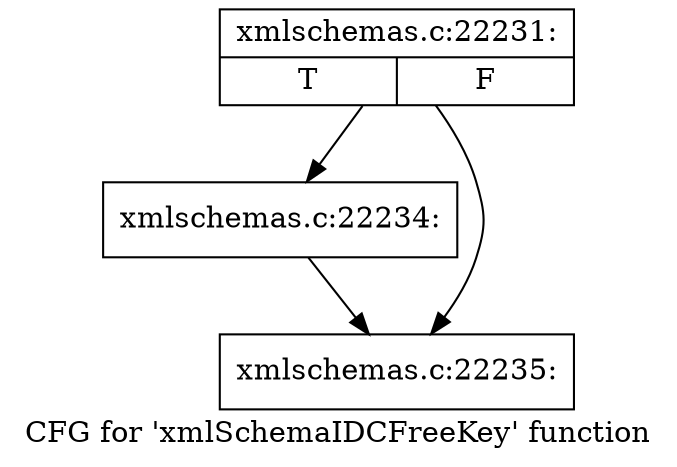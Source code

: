 digraph "CFG for 'xmlSchemaIDCFreeKey' function" {
	label="CFG for 'xmlSchemaIDCFreeKey' function";

	Node0x545d2a0 [shape=record,label="{xmlschemas.c:22231:|{<s0>T|<s1>F}}"];
	Node0x545d2a0 -> Node0x545e590;
	Node0x545d2a0 -> Node0x545d2f0;
	Node0x545e590 [shape=record,label="{xmlschemas.c:22234:}"];
	Node0x545e590 -> Node0x545d2f0;
	Node0x545d2f0 [shape=record,label="{xmlschemas.c:22235:}"];
}
